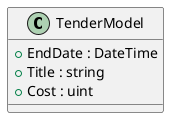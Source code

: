 @startuml
class TenderModel {
    + EndDate : DateTime  
    + Title : string  
    + Cost : uint  
}
@enduml
